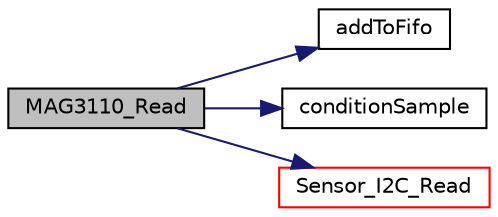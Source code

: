 digraph "MAG3110_Read"
{
  edge [fontname="Helvetica",fontsize="10",labelfontname="Helvetica",labelfontsize="10"];
  node [fontname="Helvetica",fontsize="10",shape=record];
  rankdir="LR";
  Node12 [label="MAG3110_Read",height=0.2,width=0.4,color="black", fillcolor="grey75", style="filled", fontcolor="black"];
  Node12 -> Node13 [color="midnightblue",fontsize="10",style="solid",fontname="Helvetica"];
  Node13 [label="addToFifo",height=0.2,width=0.4,color="black", fillcolor="white", style="filled",URL="$sensor__fusion_8c.html#ae7d2343e9a63bd3879ae477ec4536f6a",tooltip="addToFifo is called from within sensor driver read functions "];
  Node12 -> Node14 [color="midnightblue",fontsize="10",style="solid",fontname="Helvetica"];
  Node14 [label="conditionSample",height=0.2,width=0.4,color="black", fillcolor="white", style="filled",URL="$sensor__fusion_8c.html#a2686eeb8ae44e588362478db1f757a0e",tooltip="conditionSample ensures that we never encounter the maximum negative two&#39;s complement value for a 16-..."];
  Node12 -> Node15 [color="midnightblue",fontsize="10",style="solid",fontname="Helvetica"];
  Node15 [label="Sensor_I2C_Read",height=0.2,width=0.4,color="red", fillcolor="white", style="filled",URL="$sensor__io__i2c_8c.html#aa75349faed7c77807cb88d9224aa2636",tooltip="Read register data from a sensor. "];
}

